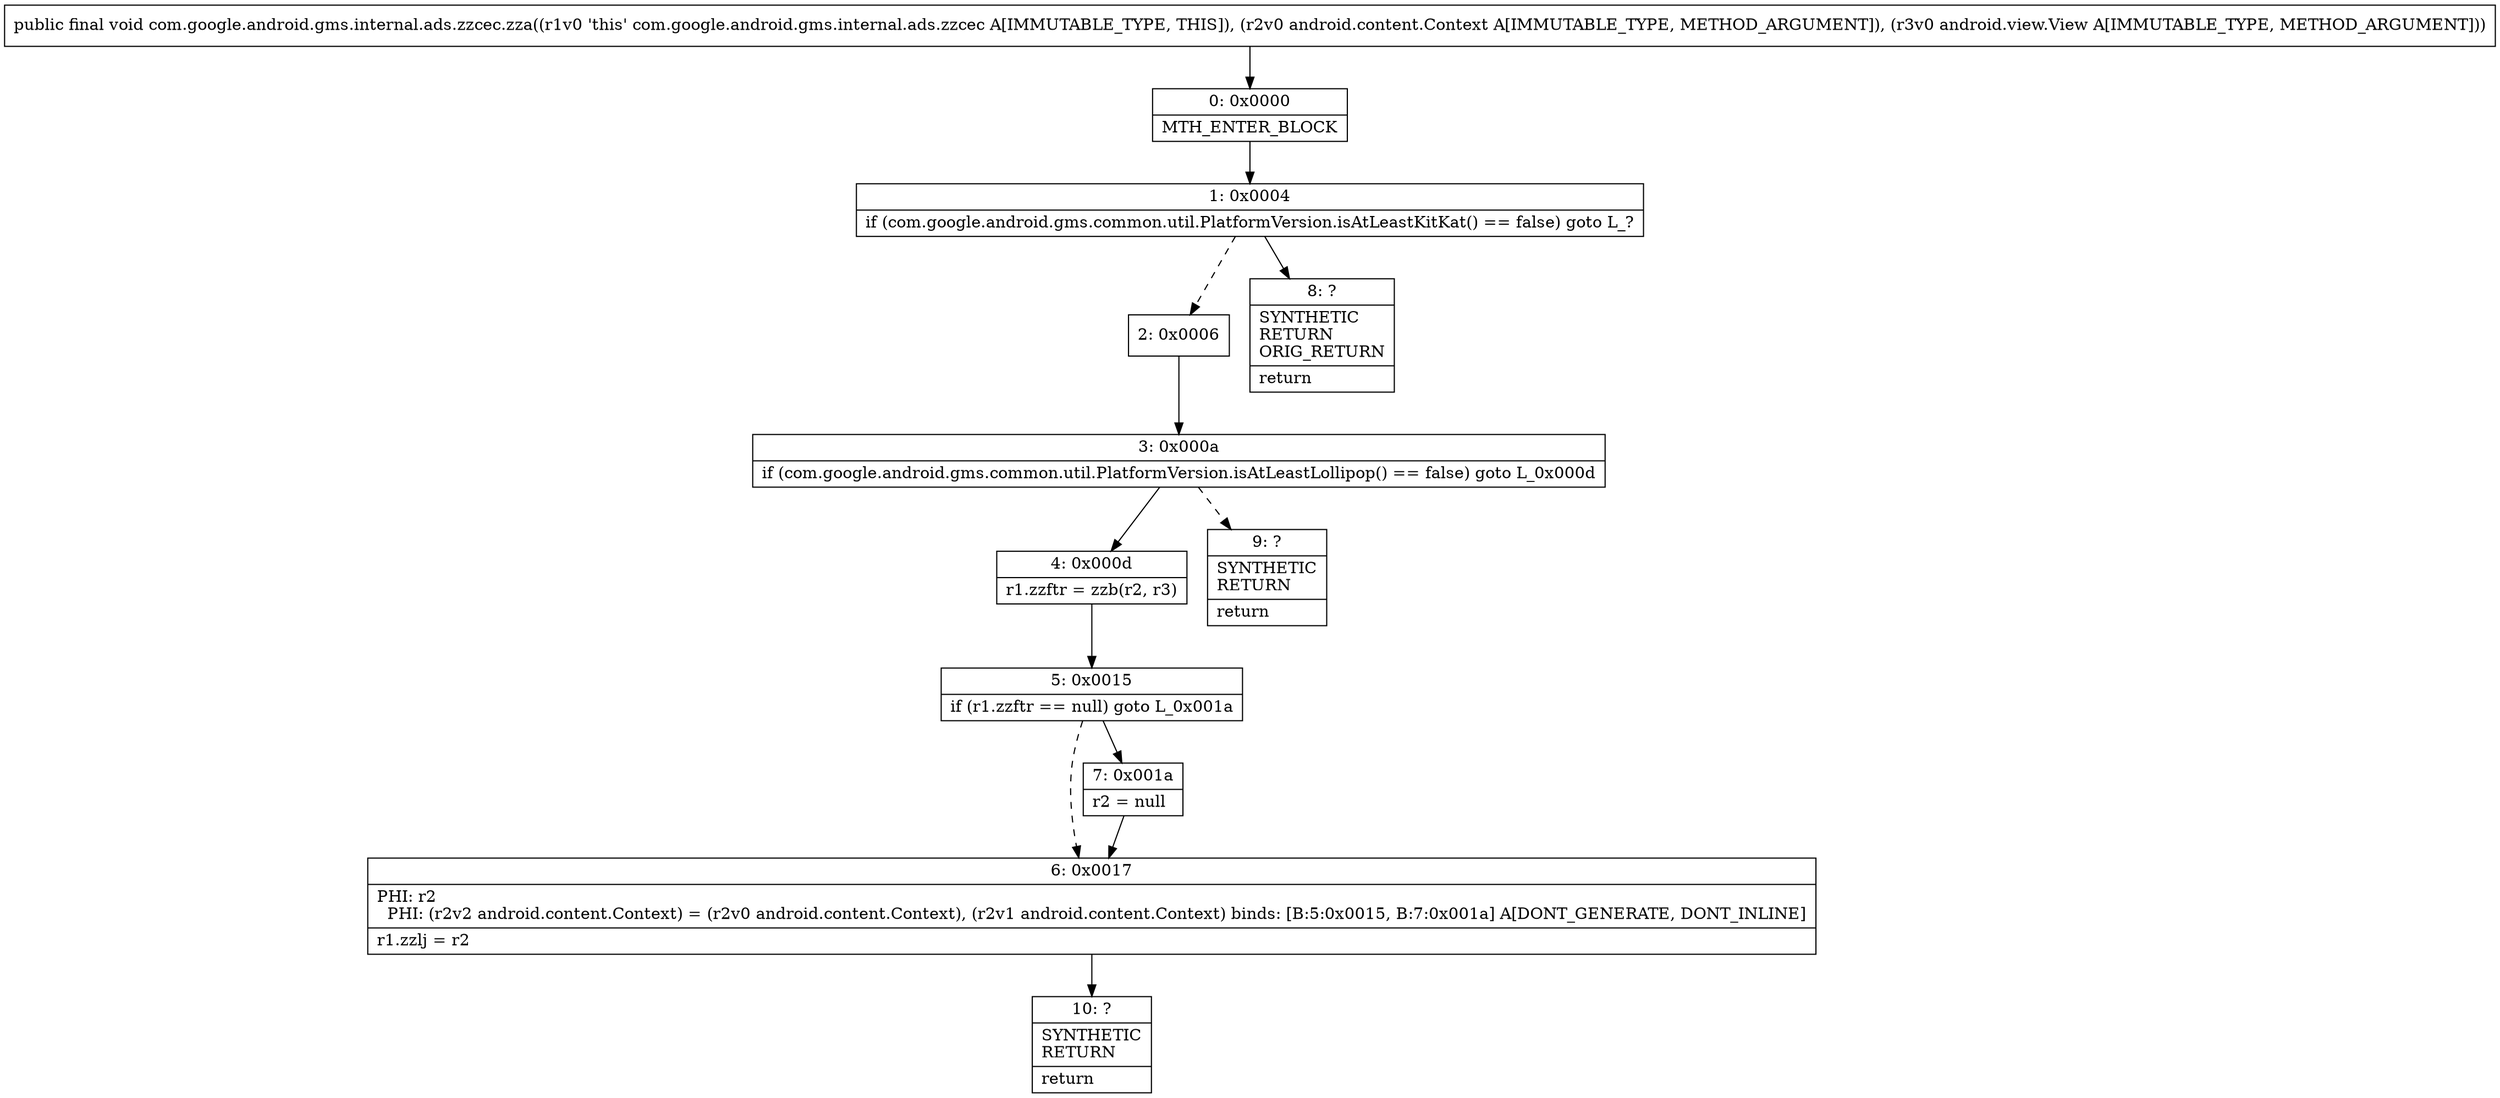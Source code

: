 digraph "CFG forcom.google.android.gms.internal.ads.zzcec.zza(Landroid\/content\/Context;Landroid\/view\/View;)V" {
Node_0 [shape=record,label="{0\:\ 0x0000|MTH_ENTER_BLOCK\l}"];
Node_1 [shape=record,label="{1\:\ 0x0004|if (com.google.android.gms.common.util.PlatformVersion.isAtLeastKitKat() == false) goto L_?\l}"];
Node_2 [shape=record,label="{2\:\ 0x0006}"];
Node_3 [shape=record,label="{3\:\ 0x000a|if (com.google.android.gms.common.util.PlatformVersion.isAtLeastLollipop() == false) goto L_0x000d\l}"];
Node_4 [shape=record,label="{4\:\ 0x000d|r1.zzftr = zzb(r2, r3)\l}"];
Node_5 [shape=record,label="{5\:\ 0x0015|if (r1.zzftr == null) goto L_0x001a\l}"];
Node_6 [shape=record,label="{6\:\ 0x0017|PHI: r2 \l  PHI: (r2v2 android.content.Context) = (r2v0 android.content.Context), (r2v1 android.content.Context) binds: [B:5:0x0015, B:7:0x001a] A[DONT_GENERATE, DONT_INLINE]\l|r1.zzlj = r2\l}"];
Node_7 [shape=record,label="{7\:\ 0x001a|r2 = null\l}"];
Node_8 [shape=record,label="{8\:\ ?|SYNTHETIC\lRETURN\lORIG_RETURN\l|return\l}"];
Node_9 [shape=record,label="{9\:\ ?|SYNTHETIC\lRETURN\l|return\l}"];
Node_10 [shape=record,label="{10\:\ ?|SYNTHETIC\lRETURN\l|return\l}"];
MethodNode[shape=record,label="{public final void com.google.android.gms.internal.ads.zzcec.zza((r1v0 'this' com.google.android.gms.internal.ads.zzcec A[IMMUTABLE_TYPE, THIS]), (r2v0 android.content.Context A[IMMUTABLE_TYPE, METHOD_ARGUMENT]), (r3v0 android.view.View A[IMMUTABLE_TYPE, METHOD_ARGUMENT])) }"];
MethodNode -> Node_0;
Node_0 -> Node_1;
Node_1 -> Node_2[style=dashed];
Node_1 -> Node_8;
Node_2 -> Node_3;
Node_3 -> Node_4;
Node_3 -> Node_9[style=dashed];
Node_4 -> Node_5;
Node_5 -> Node_6[style=dashed];
Node_5 -> Node_7;
Node_6 -> Node_10;
Node_7 -> Node_6;
}

